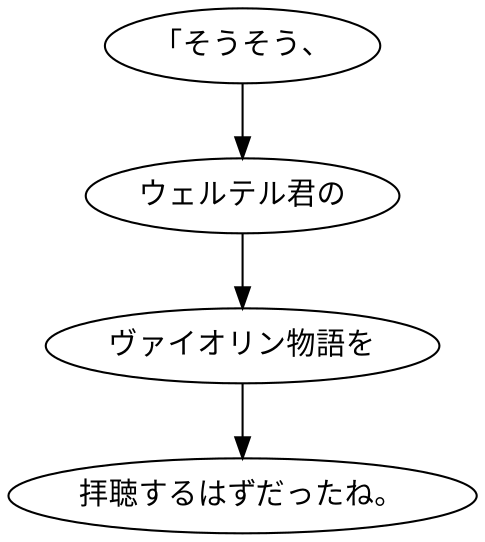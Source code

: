 digraph graph7891 {
	node0 [label="「そうそう、"];
	node1 [label="ウェルテル君の"];
	node2 [label="ヴァイオリン物語を"];
	node3 [label="拝聴するはずだったね。"];
	node0 -> node1;
	node1 -> node2;
	node2 -> node3;
}
